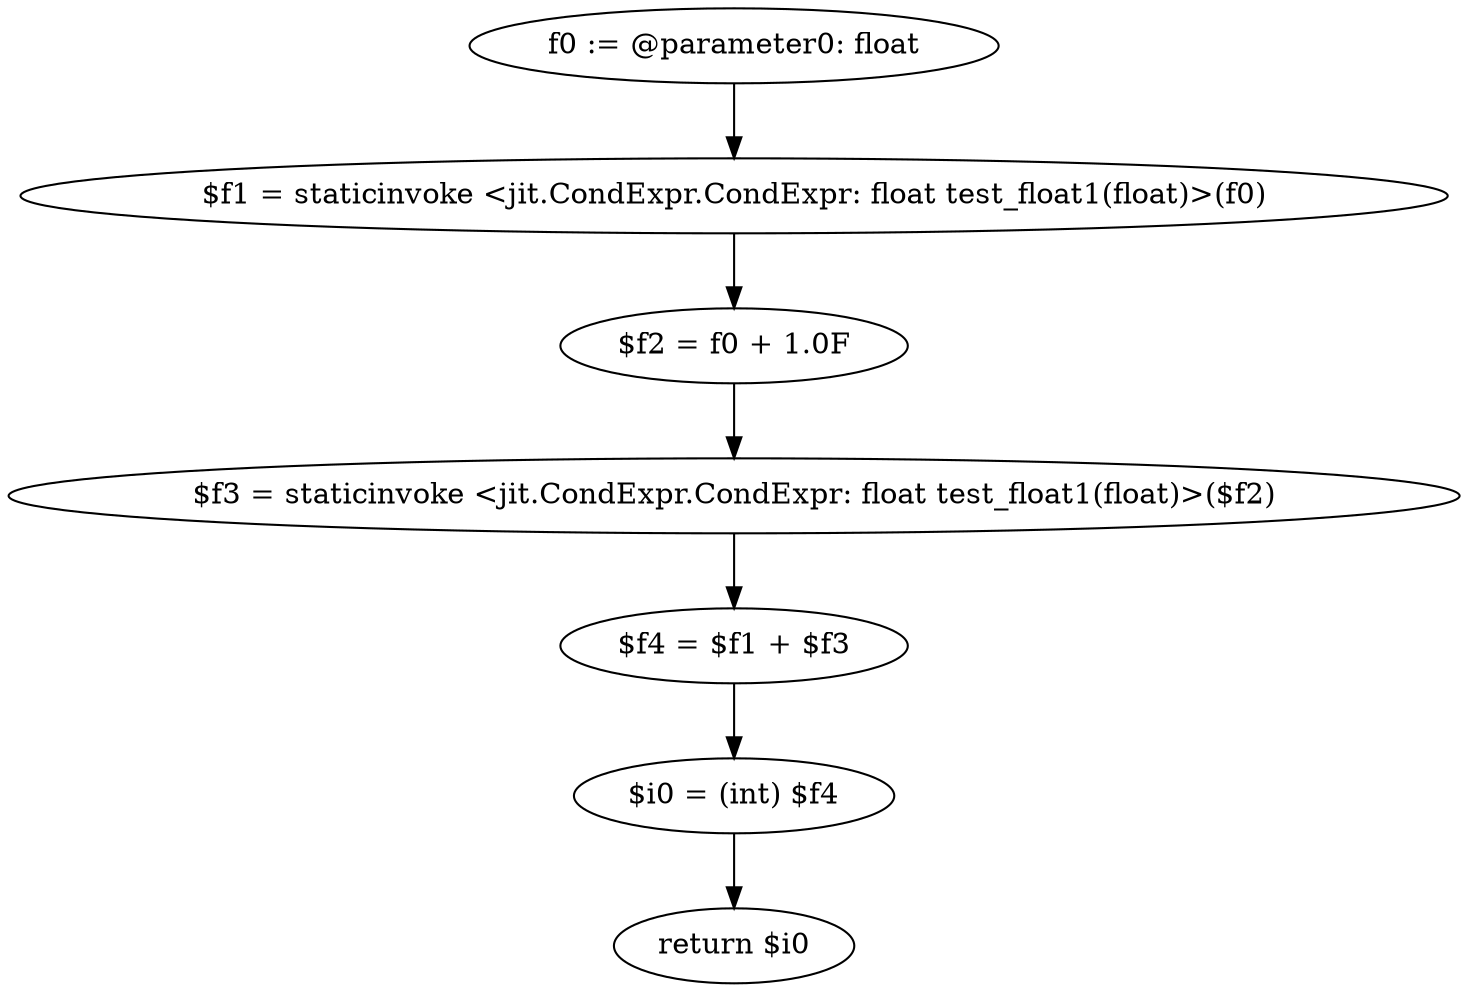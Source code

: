 digraph "unitGraph" {
    "f0 := @parameter0: float"
    "$f1 = staticinvoke <jit.CondExpr.CondExpr: float test_float1(float)>(f0)"
    "$f2 = f0 + 1.0F"
    "$f3 = staticinvoke <jit.CondExpr.CondExpr: float test_float1(float)>($f2)"
    "$f4 = $f1 + $f3"
    "$i0 = (int) $f4"
    "return $i0"
    "f0 := @parameter0: float"->"$f1 = staticinvoke <jit.CondExpr.CondExpr: float test_float1(float)>(f0)";
    "$f1 = staticinvoke <jit.CondExpr.CondExpr: float test_float1(float)>(f0)"->"$f2 = f0 + 1.0F";
    "$f2 = f0 + 1.0F"->"$f3 = staticinvoke <jit.CondExpr.CondExpr: float test_float1(float)>($f2)";
    "$f3 = staticinvoke <jit.CondExpr.CondExpr: float test_float1(float)>($f2)"->"$f4 = $f1 + $f3";
    "$f4 = $f1 + $f3"->"$i0 = (int) $f4";
    "$i0 = (int) $f4"->"return $i0";
}

